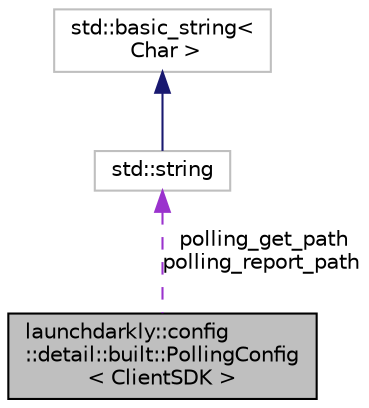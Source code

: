 digraph "launchdarkly::config::detail::built::PollingConfig&lt; ClientSDK &gt;"
{
 // LATEX_PDF_SIZE
  edge [fontname="Helvetica",fontsize="10",labelfontname="Helvetica",labelfontsize="10"];
  node [fontname="Helvetica",fontsize="10",shape=record];
  Node1 [label="launchdarkly::config\l::detail::built::PollingConfig\l\< ClientSDK \>",height=0.2,width=0.4,color="black", fillcolor="grey75", style="filled", fontcolor="black",tooltip=" "];
  Node2 -> Node1 [dir="back",color="darkorchid3",fontsize="10",style="dashed",label=" polling_get_path\npolling_report_path" ];
  Node2 [label="std::string",height=0.2,width=0.4,color="grey75", fillcolor="white", style="filled",tooltip=" "];
  Node3 -> Node2 [dir="back",color="midnightblue",fontsize="10",style="solid"];
  Node3 [label="std::basic_string\<\l Char \>",height=0.2,width=0.4,color="grey75", fillcolor="white", style="filled",tooltip=" "];
}
